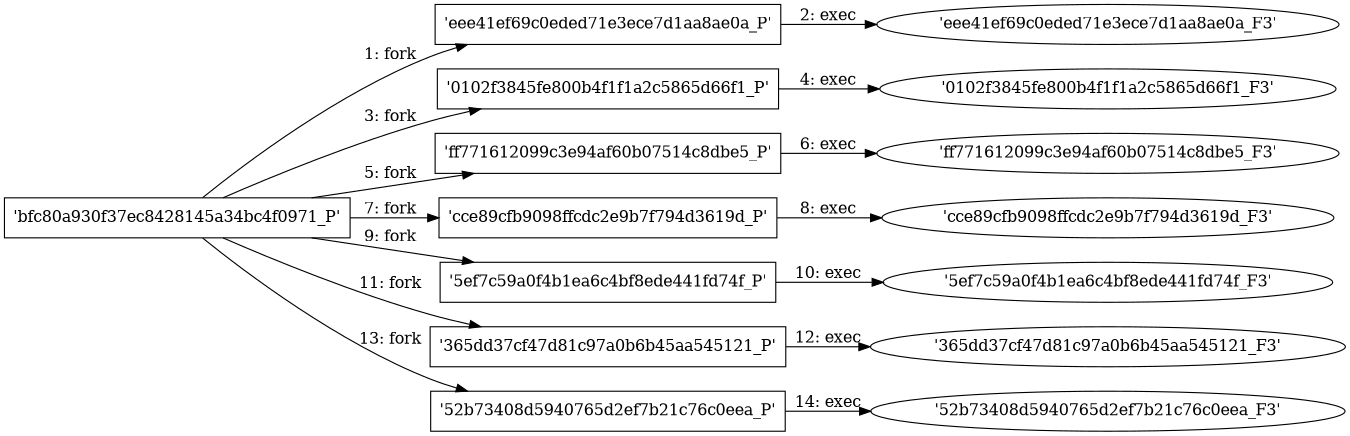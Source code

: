 digraph "D:\Learning\Paper\apt\基于CTI的攻击预警\Dataset\攻击图\ASGfromALLCTI\Protecting your organization against password spray attacks.dot" {
rankdir="LR"
size="9"
fixedsize="false"
splines="true"
nodesep=0.3
ranksep=0
fontsize=10
overlap="scalexy"
engine= "neato"
	"'bfc80a930f37ec8428145a34bc4f0971_P'" [node_type=Process shape=box]
	"'eee41ef69c0eded71e3ece7d1aa8ae0a_P'" [node_type=Process shape=box]
	"'bfc80a930f37ec8428145a34bc4f0971_P'" -> "'eee41ef69c0eded71e3ece7d1aa8ae0a_P'" [label="1: fork"]
	"'eee41ef69c0eded71e3ece7d1aa8ae0a_P'" [node_type=Process shape=box]
	"'eee41ef69c0eded71e3ece7d1aa8ae0a_F3'" [node_type=File shape=ellipse]
	"'eee41ef69c0eded71e3ece7d1aa8ae0a_P'" -> "'eee41ef69c0eded71e3ece7d1aa8ae0a_F3'" [label="2: exec"]
	"'bfc80a930f37ec8428145a34bc4f0971_P'" [node_type=Process shape=box]
	"'0102f3845fe800b4f1f1a2c5865d66f1_P'" [node_type=Process shape=box]
	"'bfc80a930f37ec8428145a34bc4f0971_P'" -> "'0102f3845fe800b4f1f1a2c5865d66f1_P'" [label="3: fork"]
	"'0102f3845fe800b4f1f1a2c5865d66f1_P'" [node_type=Process shape=box]
	"'0102f3845fe800b4f1f1a2c5865d66f1_F3'" [node_type=File shape=ellipse]
	"'0102f3845fe800b4f1f1a2c5865d66f1_P'" -> "'0102f3845fe800b4f1f1a2c5865d66f1_F3'" [label="4: exec"]
	"'bfc80a930f37ec8428145a34bc4f0971_P'" [node_type=Process shape=box]
	"'ff771612099c3e94af60b07514c8dbe5_P'" [node_type=Process shape=box]
	"'bfc80a930f37ec8428145a34bc4f0971_P'" -> "'ff771612099c3e94af60b07514c8dbe5_P'" [label="5: fork"]
	"'ff771612099c3e94af60b07514c8dbe5_P'" [node_type=Process shape=box]
	"'ff771612099c3e94af60b07514c8dbe5_F3'" [node_type=File shape=ellipse]
	"'ff771612099c3e94af60b07514c8dbe5_P'" -> "'ff771612099c3e94af60b07514c8dbe5_F3'" [label="6: exec"]
	"'bfc80a930f37ec8428145a34bc4f0971_P'" [node_type=Process shape=box]
	"'cce89cfb9098ffcdc2e9b7f794d3619d_P'" [node_type=Process shape=box]
	"'bfc80a930f37ec8428145a34bc4f0971_P'" -> "'cce89cfb9098ffcdc2e9b7f794d3619d_P'" [label="7: fork"]
	"'cce89cfb9098ffcdc2e9b7f794d3619d_P'" [node_type=Process shape=box]
	"'cce89cfb9098ffcdc2e9b7f794d3619d_F3'" [node_type=File shape=ellipse]
	"'cce89cfb9098ffcdc2e9b7f794d3619d_P'" -> "'cce89cfb9098ffcdc2e9b7f794d3619d_F3'" [label="8: exec"]
	"'bfc80a930f37ec8428145a34bc4f0971_P'" [node_type=Process shape=box]
	"'5ef7c59a0f4b1ea6c4bf8ede441fd74f_P'" [node_type=Process shape=box]
	"'bfc80a930f37ec8428145a34bc4f0971_P'" -> "'5ef7c59a0f4b1ea6c4bf8ede441fd74f_P'" [label="9: fork"]
	"'5ef7c59a0f4b1ea6c4bf8ede441fd74f_P'" [node_type=Process shape=box]
	"'5ef7c59a0f4b1ea6c4bf8ede441fd74f_F3'" [node_type=File shape=ellipse]
	"'5ef7c59a0f4b1ea6c4bf8ede441fd74f_P'" -> "'5ef7c59a0f4b1ea6c4bf8ede441fd74f_F3'" [label="10: exec"]
	"'bfc80a930f37ec8428145a34bc4f0971_P'" [node_type=Process shape=box]
	"'365dd37cf47d81c97a0b6b45aa545121_P'" [node_type=Process shape=box]
	"'bfc80a930f37ec8428145a34bc4f0971_P'" -> "'365dd37cf47d81c97a0b6b45aa545121_P'" [label="11: fork"]
	"'365dd37cf47d81c97a0b6b45aa545121_P'" [node_type=Process shape=box]
	"'365dd37cf47d81c97a0b6b45aa545121_F3'" [node_type=File shape=ellipse]
	"'365dd37cf47d81c97a0b6b45aa545121_P'" -> "'365dd37cf47d81c97a0b6b45aa545121_F3'" [label="12: exec"]
	"'bfc80a930f37ec8428145a34bc4f0971_P'" [node_type=Process shape=box]
	"'52b73408d5940765d2ef7b21c76c0eea_P'" [node_type=Process shape=box]
	"'bfc80a930f37ec8428145a34bc4f0971_P'" -> "'52b73408d5940765d2ef7b21c76c0eea_P'" [label="13: fork"]
	"'52b73408d5940765d2ef7b21c76c0eea_P'" [node_type=Process shape=box]
	"'52b73408d5940765d2ef7b21c76c0eea_F3'" [node_type=File shape=ellipse]
	"'52b73408d5940765d2ef7b21c76c0eea_P'" -> "'52b73408d5940765d2ef7b21c76c0eea_F3'" [label="14: exec"]
}
